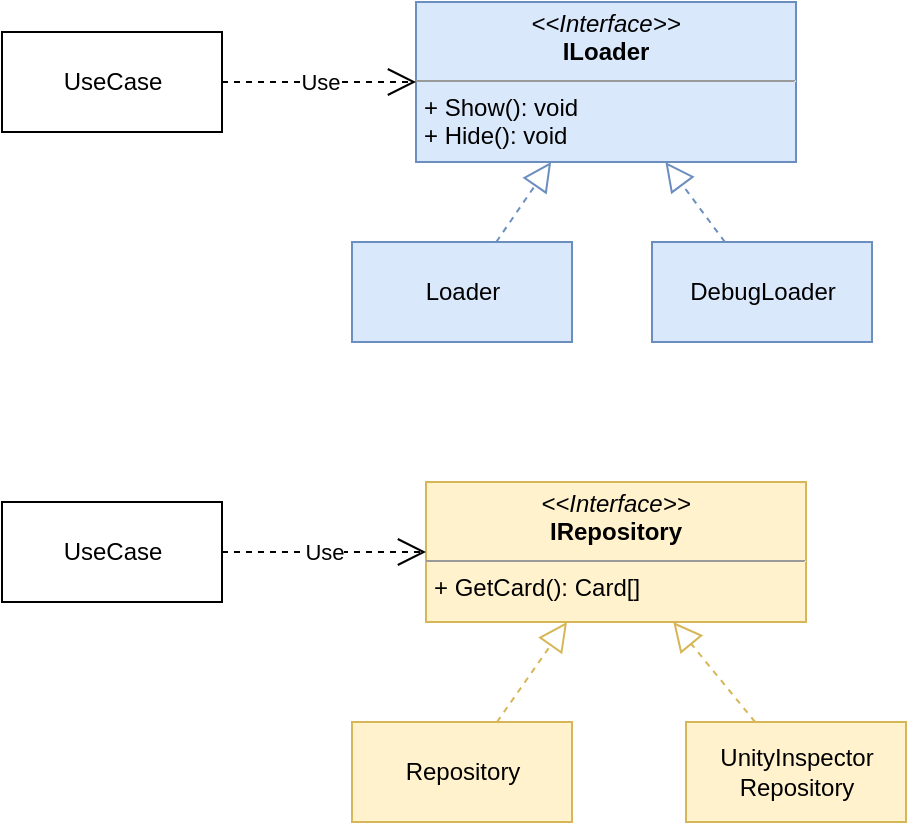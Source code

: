 <mxfile version="12.1.9" type="device" pages="1"><diagram id="js75TbZZ20EtRUUD2PFb" name="ページ1"><mxGraphModel dx="1360" dy="753" grid="1" gridSize="10" guides="1" tooltips="1" connect="1" arrows="1" fold="1" page="1" pageScale="1" pageWidth="827" pageHeight="1169" math="0" shadow="0"><root><mxCell id="0"/><mxCell id="1" parent="0"/><mxCell id="lh5Rv42iwAMeFGDFpNTj-1" value="&lt;p style=&quot;margin: 0px ; margin-top: 4px ; text-align: center&quot;&gt;&lt;i&gt;&amp;lt;&amp;lt;Interface&amp;gt;&amp;gt;&lt;/i&gt;&lt;br&gt;&lt;b&gt;IRepository&lt;/b&gt;&lt;/p&gt;&lt;hr size=&quot;1&quot;&gt;&lt;p style=&quot;margin: 0px ; margin-left: 4px&quot;&gt;&lt;span&gt;+ GetCard(): Card[]&lt;/span&gt;&lt;br&gt;&lt;/p&gt;" style="verticalAlign=top;align=left;overflow=fill;fontSize=12;fontFamily=Helvetica;html=1;fillColor=#fff2cc;strokeColor=#d6b656;" vertex="1" parent="1"><mxGeometry x="407" y="300" width="190" height="70" as="geometry"/></mxCell><mxCell id="lh5Rv42iwAMeFGDFpNTj-2" value="&lt;p style=&quot;margin: 0px ; margin-top: 4px ; text-align: center&quot;&gt;&lt;i&gt;&amp;lt;&amp;lt;Interface&amp;gt;&amp;gt;&lt;/i&gt;&lt;br&gt;&lt;b&gt;ILoader&lt;/b&gt;&lt;/p&gt;&lt;hr size=&quot;1&quot;&gt;&lt;p style=&quot;margin: 0px ; margin-left: 4px&quot;&gt;&lt;span&gt;+ Show(): void&lt;/span&gt;&lt;br&gt;&lt;/p&gt;&lt;p style=&quot;margin: 0px ; margin-left: 4px&quot;&gt;&lt;span&gt;+ Hide(): void&lt;/span&gt;&lt;/p&gt;" style="verticalAlign=top;align=left;overflow=fill;fontSize=12;fontFamily=Helvetica;html=1;fillColor=#dae8fc;strokeColor=#6c8ebf;" vertex="1" parent="1"><mxGeometry x="402" y="60" width="190" height="80" as="geometry"/></mxCell><mxCell id="lh5Rv42iwAMeFGDFpNTj-3" value="Loader" style="html=1;fillColor=#dae8fc;strokeColor=#6c8ebf;" vertex="1" parent="1"><mxGeometry x="370" y="180" width="110" height="50" as="geometry"/></mxCell><mxCell id="lh5Rv42iwAMeFGDFpNTj-4" value="DebugLoader" style="html=1;fillColor=#dae8fc;strokeColor=#6c8ebf;" vertex="1" parent="1"><mxGeometry x="520" y="180" width="110" height="50" as="geometry"/></mxCell><mxCell id="lh5Rv42iwAMeFGDFpNTj-5" value="Repository" style="html=1;fillColor=#fff2cc;strokeColor=#d6b656;" vertex="1" parent="1"><mxGeometry x="370" y="420" width="110" height="50" as="geometry"/></mxCell><mxCell id="lh5Rv42iwAMeFGDFpNTj-6" value="UnityInspector&lt;br&gt;Repository" style="html=1;fillColor=#fff2cc;strokeColor=#d6b656;" vertex="1" parent="1"><mxGeometry x="537" y="420" width="110" height="50" as="geometry"/></mxCell><mxCell id="lh5Rv42iwAMeFGDFpNTj-7" value="" style="endArrow=block;dashed=1;endFill=0;endSize=12;html=1;fillColor=#fff2cc;strokeColor=#d6b656;" edge="1" parent="1" source="lh5Rv42iwAMeFGDFpNTj-6" target="lh5Rv42iwAMeFGDFpNTj-1"><mxGeometry width="160" relative="1" as="geometry"><mxPoint x="397" y="545" as="sourcePoint"/><mxPoint x="557" y="545" as="targetPoint"/></mxGeometry></mxCell><mxCell id="lh5Rv42iwAMeFGDFpNTj-8" value="" style="endArrow=block;dashed=1;endFill=0;endSize=12;html=1;fillColor=#dae8fc;strokeColor=#6c8ebf;" edge="1" parent="1" source="lh5Rv42iwAMeFGDFpNTj-3" target="lh5Rv42iwAMeFGDFpNTj-2"><mxGeometry width="160" relative="1" as="geometry"><mxPoint x="42" y="320" as="sourcePoint"/><mxPoint x="202" y="320" as="targetPoint"/></mxGeometry></mxCell><mxCell id="lh5Rv42iwAMeFGDFpNTj-9" value="" style="endArrow=block;dashed=1;endFill=0;endSize=12;html=1;fillColor=#dae8fc;strokeColor=#6c8ebf;" edge="1" parent="1" source="lh5Rv42iwAMeFGDFpNTj-4" target="lh5Rv42iwAMeFGDFpNTj-2"><mxGeometry width="160" relative="1" as="geometry"><mxPoint x="52" y="330" as="sourcePoint"/><mxPoint x="212" y="330" as="targetPoint"/></mxGeometry></mxCell><mxCell id="lh5Rv42iwAMeFGDFpNTj-10" value="" style="endArrow=block;dashed=1;endFill=0;endSize=12;html=1;fillColor=#fff2cc;strokeColor=#d6b656;" edge="1" parent="1" source="lh5Rv42iwAMeFGDFpNTj-5" target="lh5Rv42iwAMeFGDFpNTj-1"><mxGeometry width="160" relative="1" as="geometry"><mxPoint x="427" y="575" as="sourcePoint"/><mxPoint x="587" y="575" as="targetPoint"/></mxGeometry></mxCell><mxCell id="lh5Rv42iwAMeFGDFpNTj-11" value="UseCase" style="html=1;" vertex="1" parent="1"><mxGeometry x="195" y="310" width="110" height="50" as="geometry"/></mxCell><mxCell id="lh5Rv42iwAMeFGDFpNTj-15" value="Use" style="endArrow=open;endSize=12;dashed=1;html=1;" edge="1" parent="1" source="lh5Rv42iwAMeFGDFpNTj-17" target="lh5Rv42iwAMeFGDFpNTj-2"><mxGeometry width="160" relative="1" as="geometry"><mxPoint x="-15" y="70" as="sourcePoint"/><mxPoint x="145" y="70" as="targetPoint"/></mxGeometry></mxCell><mxCell id="lh5Rv42iwAMeFGDFpNTj-16" value="Use" style="endArrow=open;endSize=12;dashed=1;html=1;" edge="1" parent="1" source="lh5Rv42iwAMeFGDFpNTj-11" target="lh5Rv42iwAMeFGDFpNTj-1"><mxGeometry width="160" relative="1" as="geometry"><mxPoint x="-50" y="84.5" as="sourcePoint"/><mxPoint x="110" y="84.5" as="targetPoint"/></mxGeometry></mxCell><mxCell id="lh5Rv42iwAMeFGDFpNTj-17" value="UseCase" style="html=1;" vertex="1" parent="1"><mxGeometry x="195" y="75" width="110" height="50" as="geometry"/></mxCell></root></mxGraphModel></diagram></mxfile>